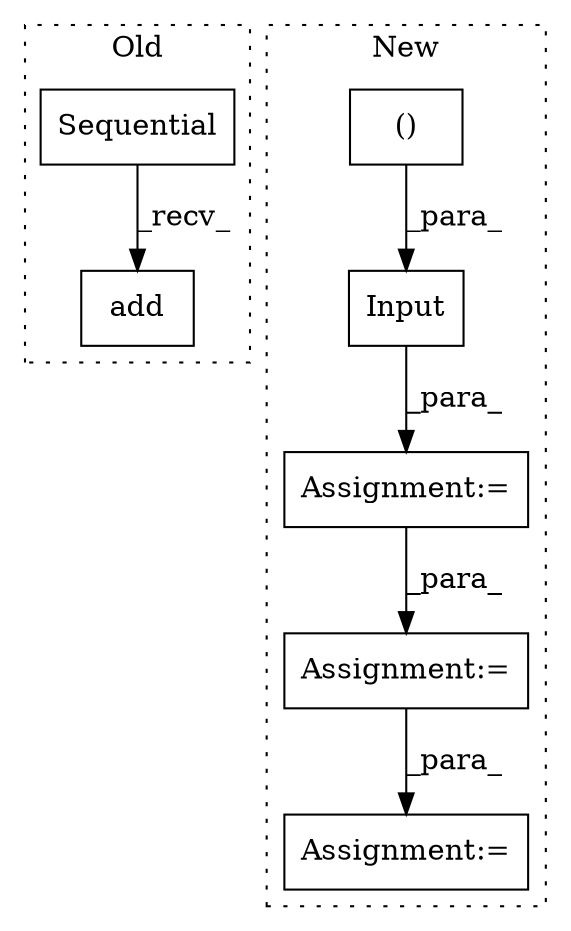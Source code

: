 digraph G {
subgraph cluster0 {
1 [label="add" a="32" s="1866,1900" l="4,1" shape="box"];
4 [label="Sequential" a="32" s="1675" l="12" shape="box"];
label = "Old";
style="dotted";
}
subgraph cluster1 {
2 [label="Input" a="32" s="1881,1932" l="11,2" shape="box"];
3 [label="()" a="106" s="1892" l="40" shape="box"];
5 [label="Assignment:=" a="7" s="1880" l="1" shape="box"];
6 [label="Assignment:=" a="7" s="1980" l="1" shape="box"];
7 [label="Assignment:=" a="7" s="2017" l="1" shape="box"];
label = "New";
style="dotted";
}
2 -> 5 [label="_para_"];
3 -> 2 [label="_para_"];
4 -> 1 [label="_recv_"];
5 -> 6 [label="_para_"];
6 -> 7 [label="_para_"];
}